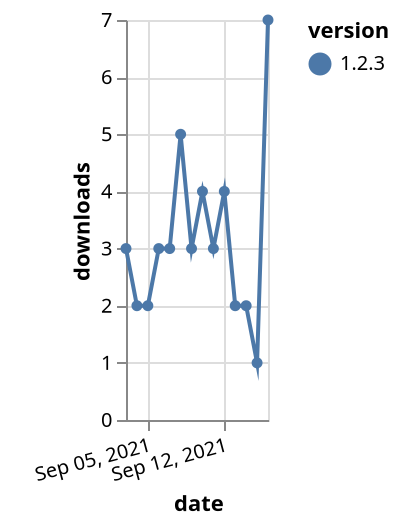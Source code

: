 {"$schema": "https://vega.github.io/schema/vega-lite/v5.json", "description": "A simple bar chart with embedded data.", "data": {"values": [{"date": "2021-09-03", "total": 3866, "delta": 3, "version": "1.2.3"}, {"date": "2021-09-04", "total": 3868, "delta": 2, "version": "1.2.3"}, {"date": "2021-09-05", "total": 3870, "delta": 2, "version": "1.2.3"}, {"date": "2021-09-06", "total": 3873, "delta": 3, "version": "1.2.3"}, {"date": "2021-09-07", "total": 3876, "delta": 3, "version": "1.2.3"}, {"date": "2021-09-08", "total": 3881, "delta": 5, "version": "1.2.3"}, {"date": "2021-09-09", "total": 3884, "delta": 3, "version": "1.2.3"}, {"date": "2021-09-10", "total": 3888, "delta": 4, "version": "1.2.3"}, {"date": "2021-09-11", "total": 3891, "delta": 3, "version": "1.2.3"}, {"date": "2021-09-12", "total": 3895, "delta": 4, "version": "1.2.3"}, {"date": "2021-09-13", "total": 3897, "delta": 2, "version": "1.2.3"}, {"date": "2021-09-14", "total": 3899, "delta": 2, "version": "1.2.3"}, {"date": "2021-09-15", "total": 3900, "delta": 1, "version": "1.2.3"}, {"date": "2021-09-16", "total": 3907, "delta": 7, "version": "1.2.3"}]}, "width": "container", "mark": {"type": "line", "point": {"filled": true}}, "encoding": {"x": {"field": "date", "type": "temporal", "timeUnit": "yearmonthdate", "title": "date", "axis": {"labelAngle": -15}}, "y": {"field": "delta", "type": "quantitative", "title": "downloads"}, "color": {"field": "version", "type": "nominal"}, "tooltip": {"field": "delta"}}}